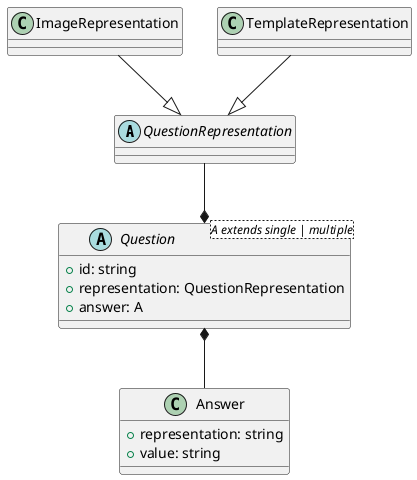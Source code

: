 @startuml Q
!define Q

abstract class QuestionRepresentation {}

class ImageRepresentation {}
ImageRepresentation -down-|> QuestionRepresentation

class TemplateRepresentation {}
TemplateRepresentation -down-|> QuestionRepresentation

abstract class Question<A extends single | multiple> {
  +id: string
  +representation: QuestionRepresentation
  +answer: A
}
Question *-up- QuestionRepresentation

class Answer {
  +representation: string
  +value: string
}
Answer -up-* Question

@enduml
